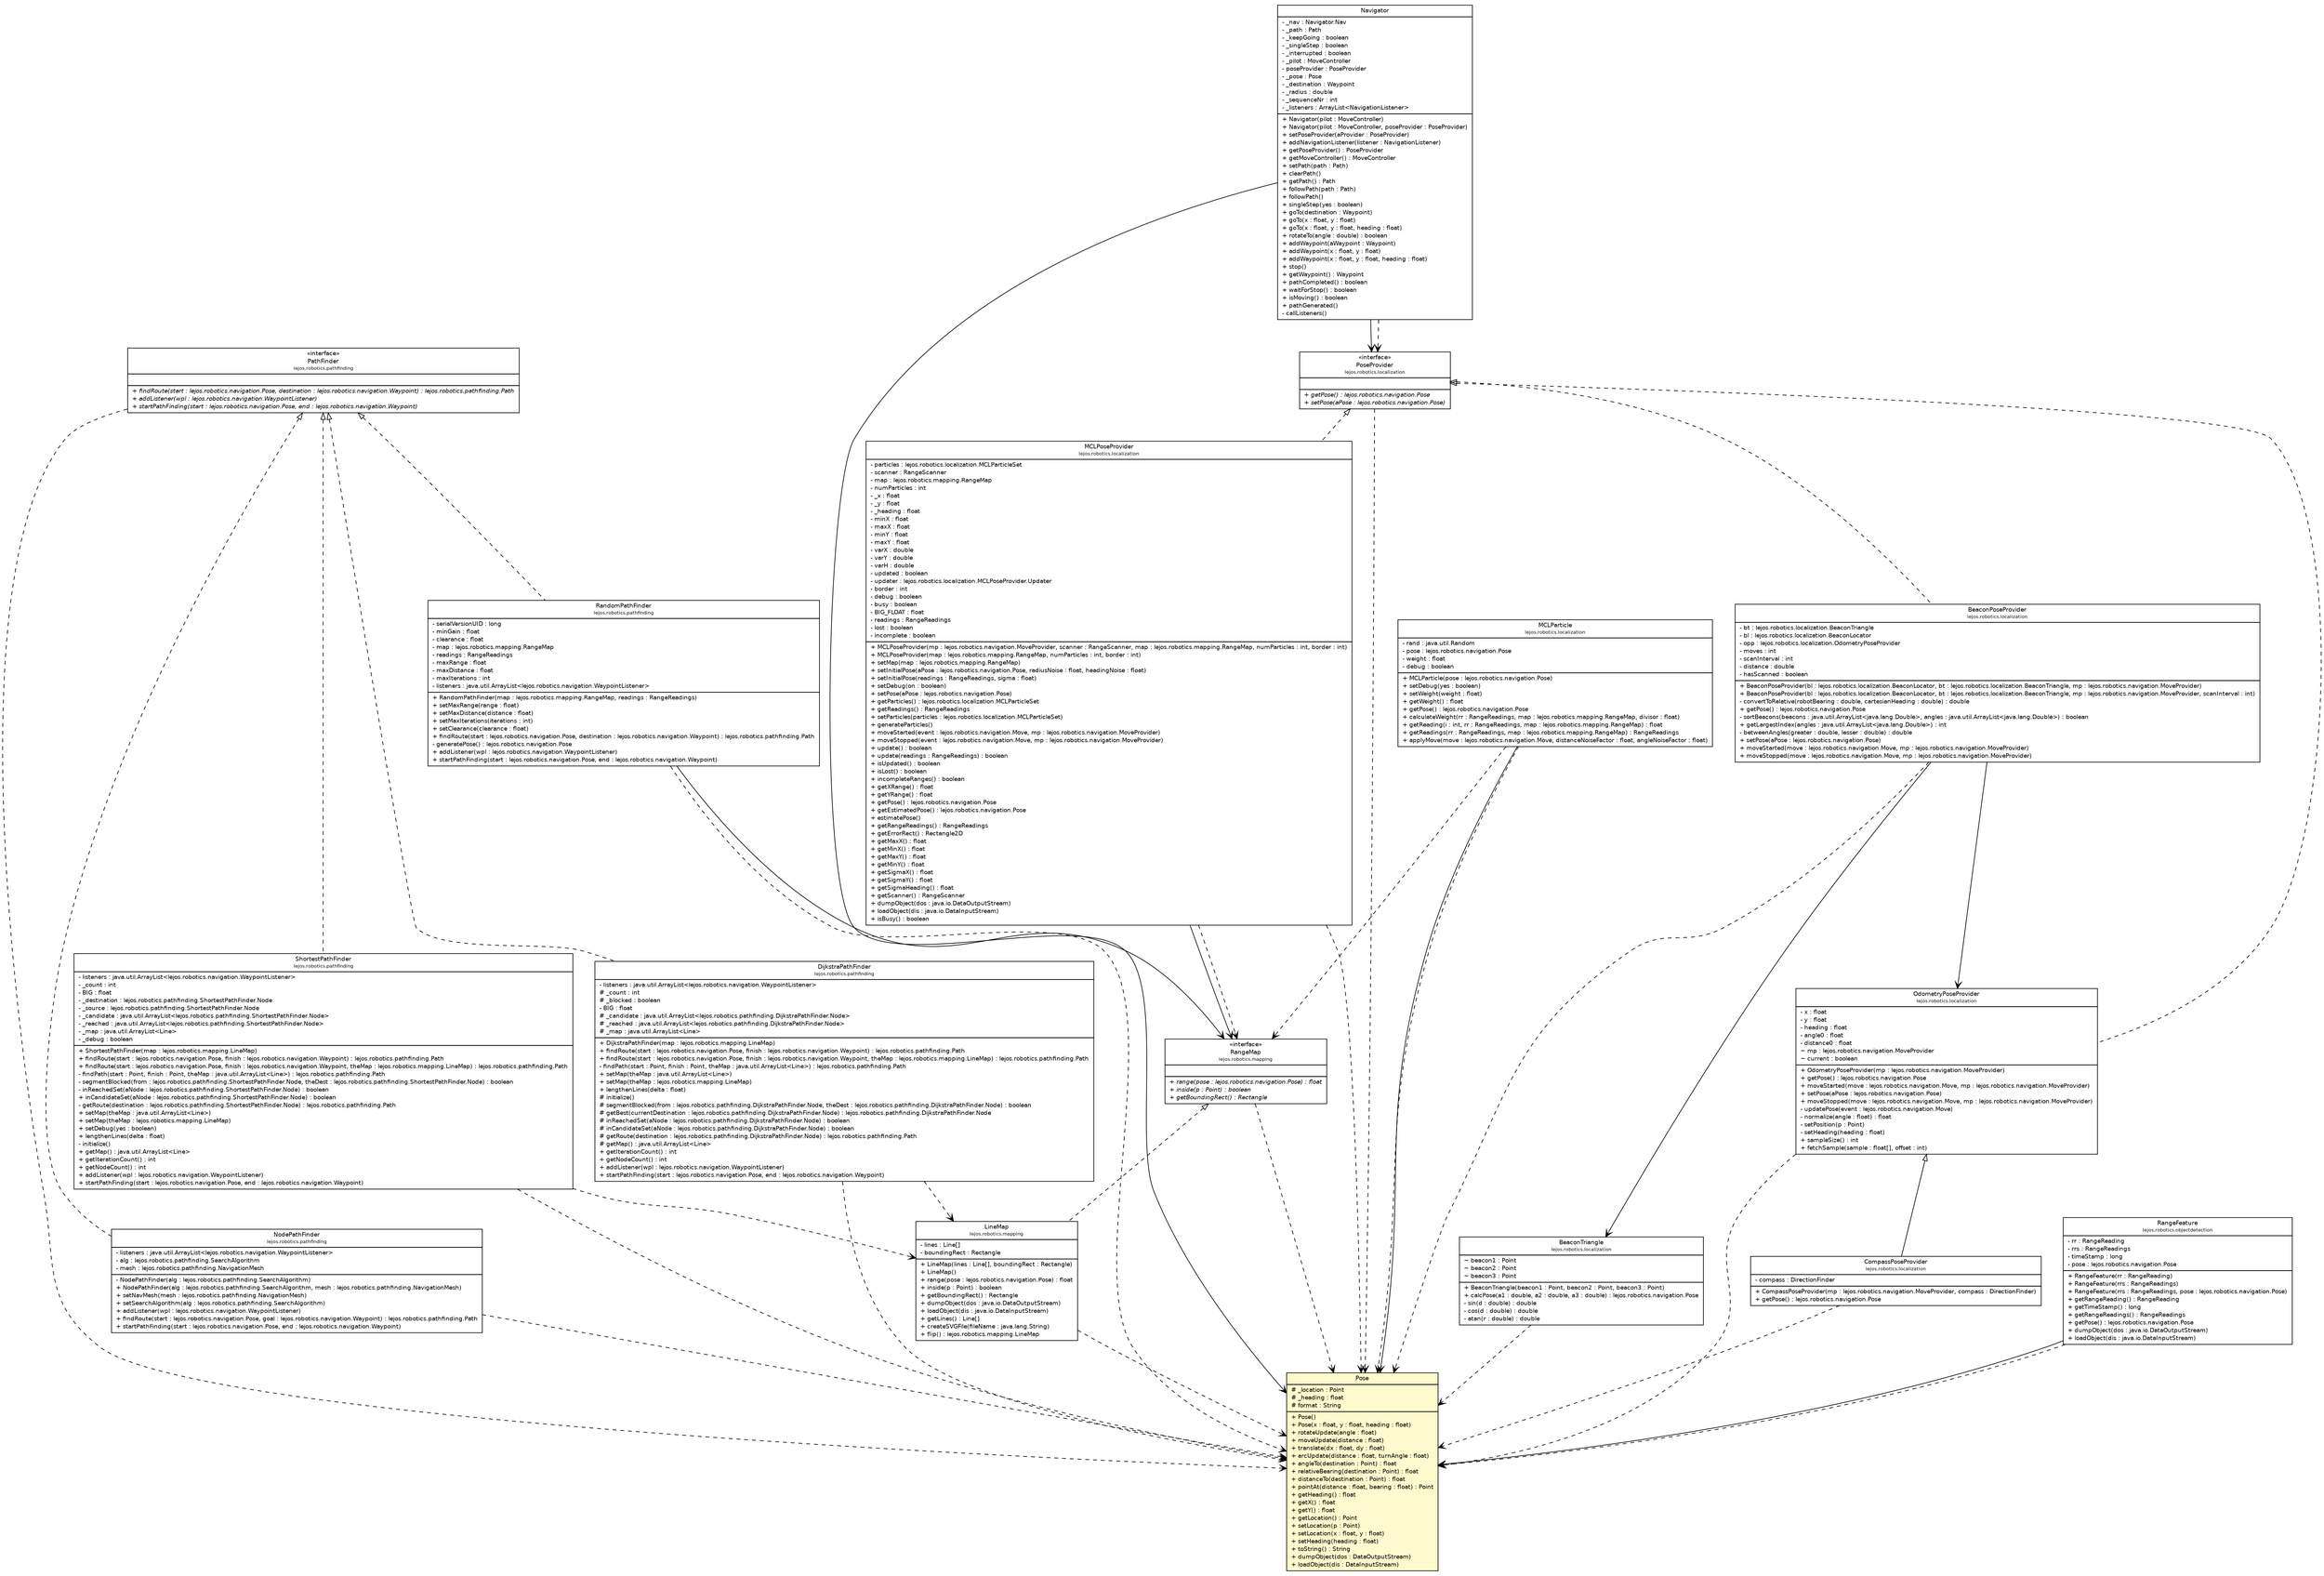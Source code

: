 #!/usr/local/bin/dot
#
# Class diagram 
# Generated by UMLGraph version R5_6-24-gf6e263 (http://www.umlgraph.org/)
#

digraph G {
	edge [fontname="Helvetica",fontsize=10,labelfontname="Helvetica",labelfontsize=10];
	node [fontname="Helvetica",fontsize=10,shape=plaintext];
	nodesep=0.25;
	ranksep=0.5;
	// lejos.robotics.localization.BeaconPoseProvider
	c3127 [label=<<table title="lejos.robotics.localization.BeaconPoseProvider" border="0" cellborder="1" cellspacing="0" cellpadding="2" port="p" href="../localization/BeaconPoseProvider.html">
		<tr><td><table border="0" cellspacing="0" cellpadding="1">
<tr><td align="center" balign="center"> BeaconPoseProvider </td></tr>
<tr><td align="center" balign="center"><font point-size="7.0"> lejos.robotics.localization </font></td></tr>
		</table></td></tr>
		<tr><td><table border="0" cellspacing="0" cellpadding="1">
<tr><td align="left" balign="left"> - bt : lejos.robotics.localization.BeaconTriangle </td></tr>
<tr><td align="left" balign="left"> - bl : lejos.robotics.localization.BeaconLocator </td></tr>
<tr><td align="left" balign="left"> - opp : lejos.robotics.localization.OdometryPoseProvider </td></tr>
<tr><td align="left" balign="left"> - moves : int </td></tr>
<tr><td align="left" balign="left"> - scanInterval : int </td></tr>
<tr><td align="left" balign="left"> - distance : double </td></tr>
<tr><td align="left" balign="left"> - hasScanned : boolean </td></tr>
		</table></td></tr>
		<tr><td><table border="0" cellspacing="0" cellpadding="1">
<tr><td align="left" balign="left"> + BeaconPoseProvider(bl : lejos.robotics.localization.BeaconLocator, bt : lejos.robotics.localization.BeaconTriangle, mp : lejos.robotics.navigation.MoveProvider) </td></tr>
<tr><td align="left" balign="left"> + BeaconPoseProvider(bl : lejos.robotics.localization.BeaconLocator, bt : lejos.robotics.localization.BeaconTriangle, mp : lejos.robotics.navigation.MoveProvider, scanInterval : int) </td></tr>
<tr><td align="left" balign="left"> - convertToRelative(robotBearing : double, cartesianHeading : double) : double </td></tr>
<tr><td align="left" balign="left"> + getPose() : lejos.robotics.navigation.Pose </td></tr>
<tr><td align="left" balign="left"> - sortBeacons(beacons : java.util.ArrayList&lt;java.lang.Double&gt;, angles : java.util.ArrayList&lt;java.lang.Double&gt;) : boolean </td></tr>
<tr><td align="left" balign="left"> + getLargestIndex(angles : java.util.ArrayList&lt;java.lang.Double&gt;) : int </td></tr>
<tr><td align="left" balign="left"> - betweenAngles(greater : double, lesser : double) : double </td></tr>
<tr><td align="left" balign="left"> + setPose(aPose : lejos.robotics.navigation.Pose) </td></tr>
<tr><td align="left" balign="left"> + moveStarted(move : lejos.robotics.navigation.Move, mp : lejos.robotics.navigation.MoveProvider) </td></tr>
<tr><td align="left" balign="left"> + moveStopped(move : lejos.robotics.navigation.Move, mp : lejos.robotics.navigation.MoveProvider) </td></tr>
		</table></td></tr>
		</table>>, URL="../localization/BeaconPoseProvider.html", fontname="Helvetica", fontcolor="black", fontsize=9.0];
	// lejos.robotics.localization.BeaconTriangle
	c3128 [label=<<table title="lejos.robotics.localization.BeaconTriangle" border="0" cellborder="1" cellspacing="0" cellpadding="2" port="p" href="../localization/BeaconTriangle.html">
		<tr><td><table border="0" cellspacing="0" cellpadding="1">
<tr><td align="center" balign="center"> BeaconTriangle </td></tr>
<tr><td align="center" balign="center"><font point-size="7.0"> lejos.robotics.localization </font></td></tr>
		</table></td></tr>
		<tr><td><table border="0" cellspacing="0" cellpadding="1">
<tr><td align="left" balign="left"> ~ beacon1 : Point </td></tr>
<tr><td align="left" balign="left"> ~ beacon2 : Point </td></tr>
<tr><td align="left" balign="left"> ~ beacon3 : Point </td></tr>
		</table></td></tr>
		<tr><td><table border="0" cellspacing="0" cellpadding="1">
<tr><td align="left" balign="left"> + BeaconTriangle(beacon1 : Point, beacon2 : Point, beacon3 : Point) </td></tr>
<tr><td align="left" balign="left"> + calcPose(a1 : double, a2 : double, a3 : double) : lejos.robotics.navigation.Pose </td></tr>
<tr><td align="left" balign="left"> - sin(d : double) : double </td></tr>
<tr><td align="left" balign="left"> - cos(d : double) : double </td></tr>
<tr><td align="left" balign="left"> - atan(r : double) : double </td></tr>
		</table></td></tr>
		</table>>, URL="../localization/BeaconTriangle.html", fontname="Helvetica", fontcolor="black", fontsize=9.0];
	// lejos.robotics.localization.CompassPoseProvider
	c3129 [label=<<table title="lejos.robotics.localization.CompassPoseProvider" border="0" cellborder="1" cellspacing="0" cellpadding="2" port="p" href="../localization/CompassPoseProvider.html">
		<tr><td><table border="0" cellspacing="0" cellpadding="1">
<tr><td align="center" balign="center"> CompassPoseProvider </td></tr>
<tr><td align="center" balign="center"><font point-size="7.0"> lejos.robotics.localization </font></td></tr>
		</table></td></tr>
		<tr><td><table border="0" cellspacing="0" cellpadding="1">
<tr><td align="left" balign="left"> - compass : DirectionFinder </td></tr>
		</table></td></tr>
		<tr><td><table border="0" cellspacing="0" cellpadding="1">
<tr><td align="left" balign="left"> + CompassPoseProvider(mp : lejos.robotics.navigation.MoveProvider, compass : DirectionFinder) </td></tr>
<tr><td align="left" balign="left"> + getPose() : lejos.robotics.navigation.Pose </td></tr>
		</table></td></tr>
		</table>>, URL="../localization/CompassPoseProvider.html", fontname="Helvetica", fontcolor="black", fontsize=9.0];
	// lejos.robotics.localization.MCLParticle
	c3130 [label=<<table title="lejos.robotics.localization.MCLParticle" border="0" cellborder="1" cellspacing="0" cellpadding="2" port="p" href="../localization/MCLParticle.html">
		<tr><td><table border="0" cellspacing="0" cellpadding="1">
<tr><td align="center" balign="center"> MCLParticle </td></tr>
<tr><td align="center" balign="center"><font point-size="7.0"> lejos.robotics.localization </font></td></tr>
		</table></td></tr>
		<tr><td><table border="0" cellspacing="0" cellpadding="1">
<tr><td align="left" balign="left"> - rand : java.util.Random </td></tr>
<tr><td align="left" balign="left"> - pose : lejos.robotics.navigation.Pose </td></tr>
<tr><td align="left" balign="left"> - weight : float </td></tr>
<tr><td align="left" balign="left"> - debug : boolean </td></tr>
		</table></td></tr>
		<tr><td><table border="0" cellspacing="0" cellpadding="1">
<tr><td align="left" balign="left"> + MCLParticle(pose : lejos.robotics.navigation.Pose) </td></tr>
<tr><td align="left" balign="left"> + setDebug(yes : boolean) </td></tr>
<tr><td align="left" balign="left"> + setWeight(weight : float) </td></tr>
<tr><td align="left" balign="left"> + getWeight() : float </td></tr>
<tr><td align="left" balign="left"> + getPose() : lejos.robotics.navigation.Pose </td></tr>
<tr><td align="left" balign="left"> + calculateWeight(rr : RangeReadings, map : lejos.robotics.mapping.RangeMap, divisor : float) </td></tr>
<tr><td align="left" balign="left"> + getReading(i : int, rr : RangeReadings, map : lejos.robotics.mapping.RangeMap) : float </td></tr>
<tr><td align="left" balign="left"> + getReadings(rr : RangeReadings, map : lejos.robotics.mapping.RangeMap) : RangeReadings </td></tr>
<tr><td align="left" balign="left"> + applyMove(move : lejos.robotics.navigation.Move, distanceNoiseFactor : float, angleNoiseFactor : float) </td></tr>
		</table></td></tr>
		</table>>, URL="../localization/MCLParticle.html", fontname="Helvetica", fontcolor="black", fontsize=9.0];
	// lejos.robotics.localization.MCLPoseProvider
	c3132 [label=<<table title="lejos.robotics.localization.MCLPoseProvider" border="0" cellborder="1" cellspacing="0" cellpadding="2" port="p" href="../localization/MCLPoseProvider.html">
		<tr><td><table border="0" cellspacing="0" cellpadding="1">
<tr><td align="center" balign="center"> MCLPoseProvider </td></tr>
<tr><td align="center" balign="center"><font point-size="7.0"> lejos.robotics.localization </font></td></tr>
		</table></td></tr>
		<tr><td><table border="0" cellspacing="0" cellpadding="1">
<tr><td align="left" balign="left"> - particles : lejos.robotics.localization.MCLParticleSet </td></tr>
<tr><td align="left" balign="left"> - scanner : RangeScanner </td></tr>
<tr><td align="left" balign="left"> - map : lejos.robotics.mapping.RangeMap </td></tr>
<tr><td align="left" balign="left"> - numParticles : int </td></tr>
<tr><td align="left" balign="left"> - _x : float </td></tr>
<tr><td align="left" balign="left"> - _y : float </td></tr>
<tr><td align="left" balign="left"> - _heading : float </td></tr>
<tr><td align="left" balign="left"> - minX : float </td></tr>
<tr><td align="left" balign="left"> - maxX : float </td></tr>
<tr><td align="left" balign="left"> - minY : float </td></tr>
<tr><td align="left" balign="left"> - maxY : float </td></tr>
<tr><td align="left" balign="left"> - varX : double </td></tr>
<tr><td align="left" balign="left"> - varY : double </td></tr>
<tr><td align="left" balign="left"> - varH : double </td></tr>
<tr><td align="left" balign="left"> - updated : boolean </td></tr>
<tr><td align="left" balign="left"> - updater : lejos.robotics.localization.MCLPoseProvider.Updater </td></tr>
<tr><td align="left" balign="left"> - border : int </td></tr>
<tr><td align="left" balign="left"> - debug : boolean </td></tr>
<tr><td align="left" balign="left"> - busy : boolean </td></tr>
<tr><td align="left" balign="left"> - BIG_FLOAT : float </td></tr>
<tr><td align="left" balign="left"> - readings : RangeReadings </td></tr>
<tr><td align="left" balign="left"> - lost : boolean </td></tr>
<tr><td align="left" balign="left"> - incomplete : boolean </td></tr>
		</table></td></tr>
		<tr><td><table border="0" cellspacing="0" cellpadding="1">
<tr><td align="left" balign="left"> + MCLPoseProvider(mp : lejos.robotics.navigation.MoveProvider, scanner : RangeScanner, map : lejos.robotics.mapping.RangeMap, numParticles : int, border : int) </td></tr>
<tr><td align="left" balign="left"> + MCLPoseProvider(map : lejos.robotics.mapping.RangeMap, numParticles : int, border : int) </td></tr>
<tr><td align="left" balign="left"> + setMap(map : lejos.robotics.mapping.RangeMap) </td></tr>
<tr><td align="left" balign="left"> + setInitialPose(aPose : lejos.robotics.navigation.Pose, radiusNoise : float, headingNoise : float) </td></tr>
<tr><td align="left" balign="left"> + setInitialPose(readings : RangeReadings, sigma : float) </td></tr>
<tr><td align="left" balign="left"> + setDebug(on : boolean) </td></tr>
<tr><td align="left" balign="left"> + setPose(aPose : lejos.robotics.navigation.Pose) </td></tr>
<tr><td align="left" balign="left"> + getParticles() : lejos.robotics.localization.MCLParticleSet </td></tr>
<tr><td align="left" balign="left"> + getReadings() : RangeReadings </td></tr>
<tr><td align="left" balign="left"> + setParticles(particles : lejos.robotics.localization.MCLParticleSet) </td></tr>
<tr><td align="left" balign="left"> + generateParticles() </td></tr>
<tr><td align="left" balign="left"> + moveStarted(event : lejos.robotics.navigation.Move, mp : lejos.robotics.navigation.MoveProvider) </td></tr>
<tr><td align="left" balign="left"> + moveStopped(event : lejos.robotics.navigation.Move, mp : lejos.robotics.navigation.MoveProvider) </td></tr>
<tr><td align="left" balign="left"> + update() : boolean </td></tr>
<tr><td align="left" balign="left"> + update(readings : RangeReadings) : boolean </td></tr>
<tr><td align="left" balign="left"> + isUpdated() : boolean </td></tr>
<tr><td align="left" balign="left"> + isLost() : boolean </td></tr>
<tr><td align="left" balign="left"> + incompleteRanges() : boolean </td></tr>
<tr><td align="left" balign="left"> + getXRange() : float </td></tr>
<tr><td align="left" balign="left"> + getYRange() : float </td></tr>
<tr><td align="left" balign="left"> + getPose() : lejos.robotics.navigation.Pose </td></tr>
<tr><td align="left" balign="left"> + getEstimatedPose() : lejos.robotics.navigation.Pose </td></tr>
<tr><td align="left" balign="left"> + estimatePose() </td></tr>
<tr><td align="left" balign="left"> + getRangeReadings() : RangeReadings </td></tr>
<tr><td align="left" balign="left"> + getErrorRect() : Rectangle2D </td></tr>
<tr><td align="left" balign="left"> + getMaxX() : float </td></tr>
<tr><td align="left" balign="left"> + getMinX() : float </td></tr>
<tr><td align="left" balign="left"> + getMaxY() : float </td></tr>
<tr><td align="left" balign="left"> + getMinY() : float </td></tr>
<tr><td align="left" balign="left"> + getSigmaX() : float </td></tr>
<tr><td align="left" balign="left"> + getSigmaY() : float </td></tr>
<tr><td align="left" balign="left"> + getSigmaHeading() : float </td></tr>
<tr><td align="left" balign="left"> + getScanner() : RangeScanner </td></tr>
<tr><td align="left" balign="left"> + dumpObject(dos : java.io.DataOutputStream) </td></tr>
<tr><td align="left" balign="left"> + loadObject(dis : java.io.DataInputStream) </td></tr>
<tr><td align="left" balign="left"> + isBusy() : boolean </td></tr>
		</table></td></tr>
		</table>>, URL="../localization/MCLPoseProvider.html", fontname="Helvetica", fontcolor="black", fontsize=9.0];
	// lejos.robotics.localization.OdometryPoseProvider
	c3134 [label=<<table title="lejos.robotics.localization.OdometryPoseProvider" border="0" cellborder="1" cellspacing="0" cellpadding="2" port="p" href="../localization/OdometryPoseProvider.html">
		<tr><td><table border="0" cellspacing="0" cellpadding="1">
<tr><td align="center" balign="center"> OdometryPoseProvider </td></tr>
<tr><td align="center" balign="center"><font point-size="7.0"> lejos.robotics.localization </font></td></tr>
		</table></td></tr>
		<tr><td><table border="0" cellspacing="0" cellpadding="1">
<tr><td align="left" balign="left"> - x : float </td></tr>
<tr><td align="left" balign="left"> - y : float </td></tr>
<tr><td align="left" balign="left"> - heading : float </td></tr>
<tr><td align="left" balign="left"> - angle0 : float </td></tr>
<tr><td align="left" balign="left"> - distance0 : float </td></tr>
<tr><td align="left" balign="left"> ~ mp : lejos.robotics.navigation.MoveProvider </td></tr>
<tr><td align="left" balign="left"> ~ current : boolean </td></tr>
		</table></td></tr>
		<tr><td><table border="0" cellspacing="0" cellpadding="1">
<tr><td align="left" balign="left"> + OdometryPoseProvider(mp : lejos.robotics.navigation.MoveProvider) </td></tr>
<tr><td align="left" balign="left"> + getPose() : lejos.robotics.navigation.Pose </td></tr>
<tr><td align="left" balign="left"> + moveStarted(move : lejos.robotics.navigation.Move, mp : lejos.robotics.navigation.MoveProvider) </td></tr>
<tr><td align="left" balign="left"> + setPose(aPose : lejos.robotics.navigation.Pose) </td></tr>
<tr><td align="left" balign="left"> + moveStopped(move : lejos.robotics.navigation.Move, mp : lejos.robotics.navigation.MoveProvider) </td></tr>
<tr><td align="left" balign="left"> - updatePose(event : lejos.robotics.navigation.Move) </td></tr>
<tr><td align="left" balign="left"> - normalize(angle : float) : float </td></tr>
<tr><td align="left" balign="left"> - setPosition(p : Point) </td></tr>
<tr><td align="left" balign="left"> - setHeading(heading : float) </td></tr>
<tr><td align="left" balign="left"> + sampleSize() : int </td></tr>
<tr><td align="left" balign="left"> + fetchSample(sample : float[], offset : int) </td></tr>
		</table></td></tr>
		</table>>, URL="../localization/OdometryPoseProvider.html", fontname="Helvetica", fontcolor="black", fontsize=9.0];
	// lejos.robotics.localization.PoseProvider
	c3135 [label=<<table title="lejos.robotics.localization.PoseProvider" border="0" cellborder="1" cellspacing="0" cellpadding="2" port="p" href="../localization/PoseProvider.html">
		<tr><td><table border="0" cellspacing="0" cellpadding="1">
<tr><td align="center" balign="center"> &#171;interface&#187; </td></tr>
<tr><td align="center" balign="center"> PoseProvider </td></tr>
<tr><td align="center" balign="center"><font point-size="7.0"> lejos.robotics.localization </font></td></tr>
		</table></td></tr>
		<tr><td><table border="0" cellspacing="0" cellpadding="1">
<tr><td align="left" balign="left">  </td></tr>
		</table></td></tr>
		<tr><td><table border="0" cellspacing="0" cellpadding="1">
<tr><td align="left" balign="left"><font face="Helvetica-Oblique" point-size="9.0"> + getPose() : lejos.robotics.navigation.Pose </font></td></tr>
<tr><td align="left" balign="left"><font face="Helvetica-Oblique" point-size="9.0"> + setPose(aPose : lejos.robotics.navigation.Pose) </font></td></tr>
		</table></td></tr>
		</table>>, URL="../localization/PoseProvider.html", fontname="Helvetica", fontcolor="black", fontsize=9.0];
	// lejos.robotics.mapping.LineMap
	c3136 [label=<<table title="lejos.robotics.mapping.LineMap" border="0" cellborder="1" cellspacing="0" cellpadding="2" port="p" href="../mapping/LineMap.html">
		<tr><td><table border="0" cellspacing="0" cellpadding="1">
<tr><td align="center" balign="center"> LineMap </td></tr>
<tr><td align="center" balign="center"><font point-size="7.0"> lejos.robotics.mapping </font></td></tr>
		</table></td></tr>
		<tr><td><table border="0" cellspacing="0" cellpadding="1">
<tr><td align="left" balign="left"> - lines : Line[] </td></tr>
<tr><td align="left" balign="left"> - boundingRect : Rectangle </td></tr>
		</table></td></tr>
		<tr><td><table border="0" cellspacing="0" cellpadding="1">
<tr><td align="left" balign="left"> + LineMap(lines : Line[], boundingRect : Rectangle) </td></tr>
<tr><td align="left" balign="left"> + LineMap() </td></tr>
<tr><td align="left" balign="left"> + range(pose : lejos.robotics.navigation.Pose) : float </td></tr>
<tr><td align="left" balign="left"> + inside(p : Point) : boolean </td></tr>
<tr><td align="left" balign="left"> + getBoundingRect() : Rectangle </td></tr>
<tr><td align="left" balign="left"> + dumpObject(dos : java.io.DataOutputStream) </td></tr>
<tr><td align="left" balign="left"> + loadObject(dis : java.io.DataInputStream) </td></tr>
<tr><td align="left" balign="left"> + getLines() : Line[] </td></tr>
<tr><td align="left" balign="left"> + createSVGFile(fileName : java.lang.String) </td></tr>
<tr><td align="left" balign="left"> + flip() : lejos.robotics.mapping.LineMap </td></tr>
		</table></td></tr>
		</table>>, URL="../mapping/LineMap.html", fontname="Helvetica", fontcolor="black", fontsize=9.0];
	// lejos.robotics.mapping.RangeMap
	c3138 [label=<<table title="lejos.robotics.mapping.RangeMap" border="0" cellborder="1" cellspacing="0" cellpadding="2" port="p" href="../mapping/RangeMap.html">
		<tr><td><table border="0" cellspacing="0" cellpadding="1">
<tr><td align="center" balign="center"> &#171;interface&#187; </td></tr>
<tr><td align="center" balign="center"> RangeMap </td></tr>
<tr><td align="center" balign="center"><font point-size="7.0"> lejos.robotics.mapping </font></td></tr>
		</table></td></tr>
		<tr><td><table border="0" cellspacing="0" cellpadding="1">
<tr><td align="left" balign="left">  </td></tr>
		</table></td></tr>
		<tr><td><table border="0" cellspacing="0" cellpadding="1">
<tr><td align="left" balign="left"><font face="Helvetica-Oblique" point-size="9.0"> + range(pose : lejos.robotics.navigation.Pose) : float </font></td></tr>
<tr><td align="left" balign="left"><font face="Helvetica-Oblique" point-size="9.0"> + inside(p : Point) : boolean </font></td></tr>
<tr><td align="left" balign="left"><font face="Helvetica-Oblique" point-size="9.0"> + getBoundingRect() : Rectangle </font></td></tr>
		</table></td></tr>
		</table>>, URL="../mapping/RangeMap.html", fontname="Helvetica", fontcolor="black", fontsize=9.0];
	// lejos.robotics.navigation.Navigator
	c3156 [label=<<table title="lejos.robotics.navigation.Navigator" border="0" cellborder="1" cellspacing="0" cellpadding="2" port="p" href="./Navigator.html">
		<tr><td><table border="0" cellspacing="0" cellpadding="1">
<tr><td align="center" balign="center"> Navigator </td></tr>
		</table></td></tr>
		<tr><td><table border="0" cellspacing="0" cellpadding="1">
<tr><td align="left" balign="left"> - _nav : Navigator.Nav </td></tr>
<tr><td align="left" balign="left"> - _path : Path </td></tr>
<tr><td align="left" balign="left"> - _keepGoing : boolean </td></tr>
<tr><td align="left" balign="left"> - _singleStep : boolean </td></tr>
<tr><td align="left" balign="left"> - _interrupted : boolean </td></tr>
<tr><td align="left" balign="left"> - _pilot : MoveController </td></tr>
<tr><td align="left" balign="left"> - poseProvider : PoseProvider </td></tr>
<tr><td align="left" balign="left"> - _pose : Pose </td></tr>
<tr><td align="left" balign="left"> - _destination : Waypoint </td></tr>
<tr><td align="left" balign="left"> - _radius : double </td></tr>
<tr><td align="left" balign="left"> - _sequenceNr : int </td></tr>
<tr><td align="left" balign="left"> - _listeners : ArrayList&lt;NavigationListener&gt; </td></tr>
		</table></td></tr>
		<tr><td><table border="0" cellspacing="0" cellpadding="1">
<tr><td align="left" balign="left"> + Navigator(pilot : MoveController) </td></tr>
<tr><td align="left" balign="left"> + Navigator(pilot : MoveController, poseProvider : PoseProvider) </td></tr>
<tr><td align="left" balign="left"> + setPoseProvider(aProvider : PoseProvider) </td></tr>
<tr><td align="left" balign="left"> + addNavigationListener(listener : NavigationListener) </td></tr>
<tr><td align="left" balign="left"> + getPoseProvider() : PoseProvider </td></tr>
<tr><td align="left" balign="left"> + getMoveController() : MoveController </td></tr>
<tr><td align="left" balign="left"> + setPath(path : Path) </td></tr>
<tr><td align="left" balign="left"> + clearPath() </td></tr>
<tr><td align="left" balign="left"> + getPath() : Path </td></tr>
<tr><td align="left" balign="left"> + followPath(path : Path) </td></tr>
<tr><td align="left" balign="left"> + followPath() </td></tr>
<tr><td align="left" balign="left"> + singleStep(yes : boolean) </td></tr>
<tr><td align="left" balign="left"> + goTo(destination : Waypoint) </td></tr>
<tr><td align="left" balign="left"> + goTo(x : float, y : float) </td></tr>
<tr><td align="left" balign="left"> + goTo(x : float, y : float, heading : float) </td></tr>
<tr><td align="left" balign="left"> + rotateTo(angle : double) : boolean </td></tr>
<tr><td align="left" balign="left"> + addWaypoint(aWaypoint : Waypoint) </td></tr>
<tr><td align="left" balign="left"> + addWaypoint(x : float, y : float) </td></tr>
<tr><td align="left" balign="left"> + addWaypoint(x : float, y : float, heading : float) </td></tr>
<tr><td align="left" balign="left"> + stop() </td></tr>
<tr><td align="left" balign="left"> + getWaypoint() : Waypoint </td></tr>
<tr><td align="left" balign="left"> + pathCompleted() : boolean </td></tr>
<tr><td align="left" balign="left"> + waitForStop() : boolean </td></tr>
<tr><td align="left" balign="left"> + isMoving() : boolean </td></tr>
<tr><td align="left" balign="left"> + pathGenerated() </td></tr>
<tr><td align="left" balign="left"> - callListeners() </td></tr>
		</table></td></tr>
		</table>>, URL="./Navigator.html", fontname="Helvetica", fontcolor="black", fontsize=9.0];
	// lejos.robotics.navigation.Pose
	c3158 [label=<<table title="lejos.robotics.navigation.Pose" border="0" cellborder="1" cellspacing="0" cellpadding="2" port="p" bgcolor="lemonChiffon" href="./Pose.html">
		<tr><td><table border="0" cellspacing="0" cellpadding="1">
<tr><td align="center" balign="center"> Pose </td></tr>
		</table></td></tr>
		<tr><td><table border="0" cellspacing="0" cellpadding="1">
<tr><td align="left" balign="left"> # _location : Point </td></tr>
<tr><td align="left" balign="left"> # _heading : float </td></tr>
<tr><td align="left" balign="left"> # format : String </td></tr>
		</table></td></tr>
		<tr><td><table border="0" cellspacing="0" cellpadding="1">
<tr><td align="left" balign="left"> + Pose() </td></tr>
<tr><td align="left" balign="left"> + Pose(x : float, y : float, heading : float) </td></tr>
<tr><td align="left" balign="left"> + rotateUpdate(angle : float) </td></tr>
<tr><td align="left" balign="left"> + moveUpdate(distance : float) </td></tr>
<tr><td align="left" balign="left"> + translate(dx : float, dy : float) </td></tr>
<tr><td align="left" balign="left"> + arcUpdate(distance : float, turnAngle : float) </td></tr>
<tr><td align="left" balign="left"> + angleTo(destination : Point) : float </td></tr>
<tr><td align="left" balign="left"> + relativeBearing(destination : Point) : float </td></tr>
<tr><td align="left" balign="left"> + distanceTo(destination : Point) : float </td></tr>
<tr><td align="left" balign="left"> + pointAt(distance : float, bearing : float) : Point </td></tr>
<tr><td align="left" balign="left"> + getHeading() : float </td></tr>
<tr><td align="left" balign="left"> + getX() : float </td></tr>
<tr><td align="left" balign="left"> + getY() : float </td></tr>
<tr><td align="left" balign="left"> + getLocation() : Point </td></tr>
<tr><td align="left" balign="left"> + setLocation(p : Point) </td></tr>
<tr><td align="left" balign="left"> + setLocation(x : float, y : float) </td></tr>
<tr><td align="left" balign="left"> + setHeading(heading : float) </td></tr>
<tr><td align="left" balign="left"> + toString() : String </td></tr>
<tr><td align="left" balign="left"> + dumpObject(dos : DataOutputStream) </td></tr>
<tr><td align="left" balign="left"> + loadObject(dis : DataInputStream) </td></tr>
		</table></td></tr>
		</table>>, URL="./Pose.html", fontname="Helvetica", fontcolor="black", fontsize=9.0];
	// lejos.robotics.objectdetection.RangeFeature
	c3169 [label=<<table title="lejos.robotics.objectdetection.RangeFeature" border="0" cellborder="1" cellspacing="0" cellpadding="2" port="p" href="../objectdetection/RangeFeature.html">
		<tr><td><table border="0" cellspacing="0" cellpadding="1">
<tr><td align="center" balign="center"> RangeFeature </td></tr>
<tr><td align="center" balign="center"><font point-size="7.0"> lejos.robotics.objectdetection </font></td></tr>
		</table></td></tr>
		<tr><td><table border="0" cellspacing="0" cellpadding="1">
<tr><td align="left" balign="left"> - rr : RangeReading </td></tr>
<tr><td align="left" balign="left"> - rrs : RangeReadings </td></tr>
<tr><td align="left" balign="left"> - timeStamp : long </td></tr>
<tr><td align="left" balign="left"> - pose : lejos.robotics.navigation.Pose </td></tr>
		</table></td></tr>
		<tr><td><table border="0" cellspacing="0" cellpadding="1">
<tr><td align="left" balign="left"> + RangeFeature(rr : RangeReading) </td></tr>
<tr><td align="left" balign="left"> + RangeFeature(rrs : RangeReadings) </td></tr>
<tr><td align="left" balign="left"> + RangeFeature(rrs : RangeReadings, pose : lejos.robotics.navigation.Pose) </td></tr>
<tr><td align="left" balign="left"> + getRangeReading() : RangeReading </td></tr>
<tr><td align="left" balign="left"> + getTimeStamp() : long </td></tr>
<tr><td align="left" balign="left"> + getRangeReadings() : RangeReadings </td></tr>
<tr><td align="left" balign="left"> + getPose() : lejos.robotics.navigation.Pose </td></tr>
<tr><td align="left" balign="left"> + dumpObject(dos : java.io.DataOutputStream) </td></tr>
<tr><td align="left" balign="left"> + loadObject(dis : java.io.DataInputStream) </td></tr>
		</table></td></tr>
		</table>>, URL="../objectdetection/RangeFeature.html", fontname="Helvetica", fontcolor="black", fontsize=9.0];
	// lejos.robotics.pathfinding.DijkstraPathFinder
	c3173 [label=<<table title="lejos.robotics.pathfinding.DijkstraPathFinder" border="0" cellborder="1" cellspacing="0" cellpadding="2" port="p" href="../pathfinding/DijkstraPathFinder.html">
		<tr><td><table border="0" cellspacing="0" cellpadding="1">
<tr><td align="center" balign="center"> DijkstraPathFinder </td></tr>
<tr><td align="center" balign="center"><font point-size="7.0"> lejos.robotics.pathfinding </font></td></tr>
		</table></td></tr>
		<tr><td><table border="0" cellspacing="0" cellpadding="1">
<tr><td align="left" balign="left"> - listeners : java.util.ArrayList&lt;lejos.robotics.navigation.WaypointListener&gt; </td></tr>
<tr><td align="left" balign="left"> # _count : int </td></tr>
<tr><td align="left" balign="left"> # _blocked : boolean </td></tr>
<tr><td align="left" balign="left"> - BIG : float </td></tr>
<tr><td align="left" balign="left"> # _candidate : java.util.ArrayList&lt;lejos.robotics.pathfinding.DijkstraPathFinder.Node&gt; </td></tr>
<tr><td align="left" balign="left"> # _reached : java.util.ArrayList&lt;lejos.robotics.pathfinding.DijkstraPathFinder.Node&gt; </td></tr>
<tr><td align="left" balign="left"> # _map : java.util.ArrayList&lt;Line&gt; </td></tr>
		</table></td></tr>
		<tr><td><table border="0" cellspacing="0" cellpadding="1">
<tr><td align="left" balign="left"> + DijkstraPathFinder(map : lejos.robotics.mapping.LineMap) </td></tr>
<tr><td align="left" balign="left"> + findRoute(start : lejos.robotics.navigation.Pose, finish : lejos.robotics.navigation.Waypoint) : lejos.robotics.pathfinding.Path </td></tr>
<tr><td align="left" balign="left"> + findRoute(start : lejos.robotics.navigation.Pose, finish : lejos.robotics.navigation.Waypoint, theMap : lejos.robotics.mapping.LineMap) : lejos.robotics.pathfinding.Path </td></tr>
<tr><td align="left" balign="left"> - findPath(start : Point, finish : Point, theMap : java.util.ArrayList&lt;Line&gt;) : lejos.robotics.pathfinding.Path </td></tr>
<tr><td align="left" balign="left"> + setMap(theMap : java.util.ArrayList&lt;Line&gt;) </td></tr>
<tr><td align="left" balign="left"> + setMap(theMap : lejos.robotics.mapping.LineMap) </td></tr>
<tr><td align="left" balign="left"> + lengthenLines(delta : float) </td></tr>
<tr><td align="left" balign="left"> # initialize() </td></tr>
<tr><td align="left" balign="left"> # segmentBlocked(from : lejos.robotics.pathfinding.DijkstraPathFinder.Node, theDest : lejos.robotics.pathfinding.DijkstraPathFinder.Node) : boolean </td></tr>
<tr><td align="left" balign="left"> # getBest(currentDestination : lejos.robotics.pathfinding.DijkstraPathFinder.Node) : lejos.robotics.pathfinding.DijkstraPathFinder.Node </td></tr>
<tr><td align="left" balign="left"> # inReachedSet(aNode : lejos.robotics.pathfinding.DijkstraPathFinder.Node) : boolean </td></tr>
<tr><td align="left" balign="left"> # inCandidateSet(aNode : lejos.robotics.pathfinding.DijkstraPathFinder.Node) : boolean </td></tr>
<tr><td align="left" balign="left"> # getRoute(destination : lejos.robotics.pathfinding.DijkstraPathFinder.Node) : lejos.robotics.pathfinding.Path </td></tr>
<tr><td align="left" balign="left"> # getMap() : java.util.ArrayList&lt;Line&gt; </td></tr>
<tr><td align="left" balign="left"> + getIterationCount() : int </td></tr>
<tr><td align="left" balign="left"> + getNodeCount() : int </td></tr>
<tr><td align="left" balign="left"> + addListener(wpl : lejos.robotics.navigation.WaypointListener) </td></tr>
<tr><td align="left" balign="left"> + startPathFinding(start : lejos.robotics.navigation.Pose, end : lejos.robotics.navigation.Waypoint) </td></tr>
		</table></td></tr>
		</table>>, URL="../pathfinding/DijkstraPathFinder.html", fontname="Helvetica", fontcolor="black", fontsize=9.0];
	// lejos.robotics.pathfinding.NodePathFinder
	c3179 [label=<<table title="lejos.robotics.pathfinding.NodePathFinder" border="0" cellborder="1" cellspacing="0" cellpadding="2" port="p" href="../pathfinding/NodePathFinder.html">
		<tr><td><table border="0" cellspacing="0" cellpadding="1">
<tr><td align="center" balign="center"> NodePathFinder </td></tr>
<tr><td align="center" balign="center"><font point-size="7.0"> lejos.robotics.pathfinding </font></td></tr>
		</table></td></tr>
		<tr><td><table border="0" cellspacing="0" cellpadding="1">
<tr><td align="left" balign="left"> - listeners : java.util.ArrayList&lt;lejos.robotics.navigation.WaypointListener&gt; </td></tr>
<tr><td align="left" balign="left"> - alg : lejos.robotics.pathfinding.SearchAlgorithm </td></tr>
<tr><td align="left" balign="left"> - mesh : lejos.robotics.pathfinding.NavigationMesh </td></tr>
		</table></td></tr>
		<tr><td><table border="0" cellspacing="0" cellpadding="1">
<tr><td align="left" balign="left"> - NodePathFinder(alg : lejos.robotics.pathfinding.SearchAlgorithm) </td></tr>
<tr><td align="left" balign="left"> + NodePathFinder(alg : lejos.robotics.pathfinding.SearchAlgorithm, mesh : lejos.robotics.pathfinding.NavigationMesh) </td></tr>
<tr><td align="left" balign="left"> + setNavMesh(mesh : lejos.robotics.pathfinding.NavigationMesh) </td></tr>
<tr><td align="left" balign="left"> + setSearchAlgorithm(alg : lejos.robotics.pathfinding.SearchAlgorithm) </td></tr>
<tr><td align="left" balign="left"> + addListener(wpl : lejos.robotics.navigation.WaypointListener) </td></tr>
<tr><td align="left" balign="left"> + findRoute(start : lejos.robotics.navigation.Pose, goal : lejos.robotics.navigation.Waypoint) : lejos.robotics.pathfinding.Path </td></tr>
<tr><td align="left" balign="left"> + startPathFinding(start : lejos.robotics.navigation.Pose, end : lejos.robotics.navigation.Waypoint) </td></tr>
		</table></td></tr>
		</table>>, URL="../pathfinding/NodePathFinder.html", fontname="Helvetica", fontcolor="black", fontsize=9.0];
	// lejos.robotics.pathfinding.PathFinder
	c3181 [label=<<table title="lejos.robotics.pathfinding.PathFinder" border="0" cellborder="1" cellspacing="0" cellpadding="2" port="p" href="../pathfinding/PathFinder.html">
		<tr><td><table border="0" cellspacing="0" cellpadding="1">
<tr><td align="center" balign="center"> &#171;interface&#187; </td></tr>
<tr><td align="center" balign="center"> PathFinder </td></tr>
<tr><td align="center" balign="center"><font point-size="7.0"> lejos.robotics.pathfinding </font></td></tr>
		</table></td></tr>
		<tr><td><table border="0" cellspacing="0" cellpadding="1">
<tr><td align="left" balign="left">  </td></tr>
		</table></td></tr>
		<tr><td><table border="0" cellspacing="0" cellpadding="1">
<tr><td align="left" balign="left"><font face="Helvetica-Oblique" point-size="9.0"> + findRoute(start : lejos.robotics.navigation.Pose, destination : lejos.robotics.navigation.Waypoint) : lejos.robotics.pathfinding.Path </font></td></tr>
<tr><td align="left" balign="left"><font face="Helvetica-Oblique" point-size="9.0"> + addListener(wpl : lejos.robotics.navigation.WaypointListener) </font></td></tr>
<tr><td align="left" balign="left"><font face="Helvetica-Oblique" point-size="9.0"> + startPathFinding(start : lejos.robotics.navigation.Pose, end : lejos.robotics.navigation.Waypoint) </font></td></tr>
		</table></td></tr>
		</table>>, URL="../pathfinding/PathFinder.html", fontname="Helvetica", fontcolor="black", fontsize=9.0];
	// lejos.robotics.pathfinding.RandomPathFinder
	c3182 [label=<<table title="lejos.robotics.pathfinding.RandomPathFinder" border="0" cellborder="1" cellspacing="0" cellpadding="2" port="p" href="../pathfinding/RandomPathFinder.html">
		<tr><td><table border="0" cellspacing="0" cellpadding="1">
<tr><td align="center" balign="center"> RandomPathFinder </td></tr>
<tr><td align="center" balign="center"><font point-size="7.0"> lejos.robotics.pathfinding </font></td></tr>
		</table></td></tr>
		<tr><td><table border="0" cellspacing="0" cellpadding="1">
<tr><td align="left" balign="left"> - serialVersionUID : long </td></tr>
<tr><td align="left" balign="left"> - minGain : float </td></tr>
<tr><td align="left" balign="left"> - clearance : float </td></tr>
<tr><td align="left" balign="left"> - map : lejos.robotics.mapping.RangeMap </td></tr>
<tr><td align="left" balign="left"> - readings : RangeReadings </td></tr>
<tr><td align="left" balign="left"> - maxRange : float </td></tr>
<tr><td align="left" balign="left"> - maxDistance : float </td></tr>
<tr><td align="left" balign="left"> - maxIterations : int </td></tr>
<tr><td align="left" balign="left"> - listeners : java.util.ArrayList&lt;lejos.robotics.navigation.WaypointListener&gt; </td></tr>
		</table></td></tr>
		<tr><td><table border="0" cellspacing="0" cellpadding="1">
<tr><td align="left" balign="left"> + RandomPathFinder(map : lejos.robotics.mapping.RangeMap, readings : RangeReadings) </td></tr>
<tr><td align="left" balign="left"> + setMaxRange(range : float) </td></tr>
<tr><td align="left" balign="left"> + setMaxDistance(distance : float) </td></tr>
<tr><td align="left" balign="left"> + setMaxIterations(iterations : int) </td></tr>
<tr><td align="left" balign="left"> + setClearance(clearance : float) </td></tr>
<tr><td align="left" balign="left"> + findRoute(start : lejos.robotics.navigation.Pose, destination : lejos.robotics.navigation.Waypoint) : lejos.robotics.pathfinding.Path </td></tr>
<tr><td align="left" balign="left"> - generatePose() : lejos.robotics.navigation.Pose </td></tr>
<tr><td align="left" balign="left"> + addListener(wpl : lejos.robotics.navigation.WaypointListener) </td></tr>
<tr><td align="left" balign="left"> + startPathFinding(start : lejos.robotics.navigation.Pose, end : lejos.robotics.navigation.Waypoint) </td></tr>
		</table></td></tr>
		</table>>, URL="../pathfinding/RandomPathFinder.html", fontname="Helvetica", fontcolor="black", fontsize=9.0];
	// lejos.robotics.pathfinding.ShortestPathFinder
	c3185 [label=<<table title="lejos.robotics.pathfinding.ShortestPathFinder" border="0" cellborder="1" cellspacing="0" cellpadding="2" port="p" href="../pathfinding/ShortestPathFinder.html">
		<tr><td><table border="0" cellspacing="0" cellpadding="1">
<tr><td align="center" balign="center"> ShortestPathFinder </td></tr>
<tr><td align="center" balign="center"><font point-size="7.0"> lejos.robotics.pathfinding </font></td></tr>
		</table></td></tr>
		<tr><td><table border="0" cellspacing="0" cellpadding="1">
<tr><td align="left" balign="left"> - listeners : java.util.ArrayList&lt;lejos.robotics.navigation.WaypointListener&gt; </td></tr>
<tr><td align="left" balign="left"> - _count : int </td></tr>
<tr><td align="left" balign="left"> - BIG : float </td></tr>
<tr><td align="left" balign="left"> - _destination : lejos.robotics.pathfinding.ShortestPathFinder.Node </td></tr>
<tr><td align="left" balign="left"> - _source : lejos.robotics.pathfinding.ShortestPathFinder.Node </td></tr>
<tr><td align="left" balign="left"> - _candidate : java.util.ArrayList&lt;lejos.robotics.pathfinding.ShortestPathFinder.Node&gt; </td></tr>
<tr><td align="left" balign="left"> - _reached : java.util.ArrayList&lt;lejos.robotics.pathfinding.ShortestPathFinder.Node&gt; </td></tr>
<tr><td align="left" balign="left"> - _map : java.util.ArrayList&lt;Line&gt; </td></tr>
<tr><td align="left" balign="left"> - _debug : boolean </td></tr>
		</table></td></tr>
		<tr><td><table border="0" cellspacing="0" cellpadding="1">
<tr><td align="left" balign="left"> + ShortestPathFinder(map : lejos.robotics.mapping.LineMap) </td></tr>
<tr><td align="left" balign="left"> + findRoute(start : lejos.robotics.navigation.Pose, finish : lejos.robotics.navigation.Waypoint) : lejos.robotics.pathfinding.Path </td></tr>
<tr><td align="left" balign="left"> + findRoute(start : lejos.robotics.navigation.Pose, finish : lejos.robotics.navigation.Waypoint, theMap : lejos.robotics.mapping.LineMap) : lejos.robotics.pathfinding.Path </td></tr>
<tr><td align="left" balign="left"> - findPath(start : Point, finish : Point, theMap : java.util.ArrayList&lt;Line&gt;) : lejos.robotics.pathfinding.Path </td></tr>
<tr><td align="left" balign="left"> - segmentBlocked(from : lejos.robotics.pathfinding.ShortestPathFinder.Node, theDest : lejos.robotics.pathfinding.ShortestPathFinder.Node) : boolean </td></tr>
<tr><td align="left" balign="left"> - inReachedSet(aNode : lejos.robotics.pathfinding.ShortestPathFinder.Node) : boolean </td></tr>
<tr><td align="left" balign="left"> + inCandidateSet(aNode : lejos.robotics.pathfinding.ShortestPathFinder.Node) : boolean </td></tr>
<tr><td align="left" balign="left"> - getRoute(destination : lejos.robotics.pathfinding.ShortestPathFinder.Node) : lejos.robotics.pathfinding.Path </td></tr>
<tr><td align="left" balign="left"> + setMap(theMap : java.util.ArrayList&lt;Line&gt;) </td></tr>
<tr><td align="left" balign="left"> + setMap(theMap : lejos.robotics.mapping.LineMap) </td></tr>
<tr><td align="left" balign="left"> + setDebug(yes : boolean) </td></tr>
<tr><td align="left" balign="left"> + lengthenLines(delta : float) </td></tr>
<tr><td align="left" balign="left"> - initialize() </td></tr>
<tr><td align="left" balign="left"> + getMap() : java.util.ArrayList&lt;Line&gt; </td></tr>
<tr><td align="left" balign="left"> + getIterationCount() : int </td></tr>
<tr><td align="left" balign="left"> + getNodeCount() : int </td></tr>
<tr><td align="left" balign="left"> + addListener(wpl : lejos.robotics.navigation.WaypointListener) </td></tr>
<tr><td align="left" balign="left"> + startPathFinding(start : lejos.robotics.navigation.Pose, end : lejos.robotics.navigation.Waypoint) </td></tr>
		</table></td></tr>
		</table>>, URL="../pathfinding/ShortestPathFinder.html", fontname="Helvetica", fontcolor="black", fontsize=9.0];
	//lejos.robotics.localization.BeaconPoseProvider implements lejos.robotics.localization.PoseProvider
	c3135:p -> c3127:p [dir=back,arrowtail=empty,style=dashed];
	//lejos.robotics.localization.CompassPoseProvider extends lejos.robotics.localization.OdometryPoseProvider
	c3134:p -> c3129:p [dir=back,arrowtail=empty];
	//lejos.robotics.localization.MCLPoseProvider implements lejos.robotics.localization.PoseProvider
	c3135:p -> c3132:p [dir=back,arrowtail=empty,style=dashed];
	//lejos.robotics.localization.OdometryPoseProvider implements lejos.robotics.localization.PoseProvider
	c3135:p -> c3134:p [dir=back,arrowtail=empty,style=dashed];
	//lejos.robotics.mapping.LineMap implements lejos.robotics.mapping.RangeMap
	c3138:p -> c3136:p [dir=back,arrowtail=empty,style=dashed];
	//lejos.robotics.pathfinding.DijkstraPathFinder implements lejos.robotics.pathfinding.PathFinder
	c3181:p -> c3173:p [dir=back,arrowtail=empty,style=dashed];
	//lejos.robotics.pathfinding.NodePathFinder implements lejos.robotics.pathfinding.PathFinder
	c3181:p -> c3179:p [dir=back,arrowtail=empty,style=dashed];
	//lejos.robotics.pathfinding.RandomPathFinder implements lejos.robotics.pathfinding.PathFinder
	c3181:p -> c3182:p [dir=back,arrowtail=empty,style=dashed];
	//lejos.robotics.pathfinding.ShortestPathFinder implements lejos.robotics.pathfinding.PathFinder
	c3181:p -> c3185:p [dir=back,arrowtail=empty,style=dashed];
	// lejos.robotics.localization.BeaconPoseProvider NAVASSOC lejos.robotics.localization.BeaconTriangle
	c3127:p -> c3128:p [taillabel="", label="", headlabel="", fontname="Helvetica", fontcolor="black", fontsize=10.0, color="black", arrowhead=open];
	// lejos.robotics.localization.BeaconPoseProvider NAVASSOC lejos.robotics.localization.OdometryPoseProvider
	c3127:p -> c3134:p [taillabel="", label="", headlabel="", fontname="Helvetica", fontcolor="black", fontsize=10.0, color="black", arrowhead=open];
	// lejos.robotics.localization.MCLParticle NAVASSOC lejos.robotics.navigation.Pose
	c3130:p -> c3158:p [taillabel="", label="", headlabel="", fontname="Helvetica", fontcolor="black", fontsize=10.0, color="black", arrowhead=open];
	// lejos.robotics.localization.MCLPoseProvider NAVASSOC lejos.robotics.mapping.RangeMap
	c3132:p -> c3138:p [taillabel="", label="", headlabel="", fontname="Helvetica", fontcolor="black", fontsize=10.0, color="black", arrowhead=open];
	// lejos.robotics.navigation.Navigator NAVASSOC lejos.robotics.localization.PoseProvider
	c3156:p -> c3135:p [taillabel="", label="", headlabel="", fontname="Helvetica", fontcolor="black", fontsize=10.0, color="black", arrowhead=open];
	// lejos.robotics.navigation.Navigator NAVASSOC lejos.robotics.navigation.Pose
	c3156:p -> c3158:p [taillabel="", label="", headlabel="", fontname="Helvetica", fontcolor="black", fontsize=10.0, color="black", arrowhead=open];
	// lejos.robotics.objectdetection.RangeFeature NAVASSOC lejos.robotics.navigation.Pose
	c3169:p -> c3158:p [taillabel="", label="", headlabel="", fontname="Helvetica", fontcolor="black", fontsize=10.0, color="black", arrowhead=open];
	// lejos.robotics.pathfinding.RandomPathFinder NAVASSOC lejos.robotics.mapping.RangeMap
	c3182:p -> c3138:p [taillabel="", label="", headlabel="", fontname="Helvetica", fontcolor="black", fontsize=10.0, color="black", arrowhead=open];
	// lejos.robotics.localization.BeaconPoseProvider DEPEND lejos.robotics.navigation.Pose
	c3127:p -> c3158:p [taillabel="", label="", headlabel="", fontname="Helvetica", fontcolor="black", fontsize=10.0, color="black", arrowhead=open, style=dashed];
	// lejos.robotics.localization.BeaconTriangle DEPEND lejos.robotics.navigation.Pose
	c3128:p -> c3158:p [taillabel="", label="", headlabel="", fontname="Helvetica", fontcolor="black", fontsize=10.0, color="black", arrowhead=open, style=dashed];
	// lejos.robotics.localization.CompassPoseProvider DEPEND lejos.robotics.navigation.Pose
	c3129:p -> c3158:p [taillabel="", label="", headlabel="", fontname="Helvetica", fontcolor="black", fontsize=10.0, color="black", arrowhead=open, style=dashed];
	// lejos.robotics.localization.MCLParticle DEPEND lejos.robotics.mapping.RangeMap
	c3130:p -> c3138:p [taillabel="", label="", headlabel="", fontname="Helvetica", fontcolor="black", fontsize=10.0, color="black", arrowhead=open, style=dashed];
	// lejos.robotics.localization.MCLParticle DEPEND lejos.robotics.navigation.Pose
	c3130:p -> c3158:p [taillabel="", label="", headlabel="", fontname="Helvetica", fontcolor="black", fontsize=10.0, color="black", arrowhead=open, style=dashed];
	// lejos.robotics.localization.MCLPoseProvider DEPEND lejos.robotics.mapping.RangeMap
	c3132:p -> c3138:p [taillabel="", label="", headlabel="", fontname="Helvetica", fontcolor="black", fontsize=10.0, color="black", arrowhead=open, style=dashed];
	// lejos.robotics.localization.MCLPoseProvider DEPEND lejos.robotics.navigation.Pose
	c3132:p -> c3158:p [taillabel="", label="", headlabel="", fontname="Helvetica", fontcolor="black", fontsize=10.0, color="black", arrowhead=open, style=dashed];
	// lejos.robotics.localization.OdometryPoseProvider DEPEND lejos.robotics.navigation.Pose
	c3134:p -> c3158:p [taillabel="", label="", headlabel="", fontname="Helvetica", fontcolor="black", fontsize=10.0, color="black", arrowhead=open, style=dashed];
	// lejos.robotics.localization.PoseProvider DEPEND lejos.robotics.navigation.Pose
	c3135:p -> c3158:p [taillabel="", label="", headlabel="", fontname="Helvetica", fontcolor="black", fontsize=10.0, color="black", arrowhead=open, style=dashed];
	// lejos.robotics.mapping.LineMap DEPEND lejos.robotics.navigation.Pose
	c3136:p -> c3158:p [taillabel="", label="", headlabel="", fontname="Helvetica", fontcolor="black", fontsize=10.0, color="black", arrowhead=open, style=dashed];
	// lejos.robotics.mapping.RangeMap DEPEND lejos.robotics.navigation.Pose
	c3138:p -> c3158:p [taillabel="", label="", headlabel="", fontname="Helvetica", fontcolor="black", fontsize=10.0, color="black", arrowhead=open, style=dashed];
	// lejos.robotics.navigation.Navigator DEPEND lejos.robotics.localization.PoseProvider
	c3156:p -> c3135:p [taillabel="", label="", headlabel="", fontname="Helvetica", fontcolor="black", fontsize=10.0, color="black", arrowhead=open, style=dashed];
	// lejos.robotics.objectdetection.RangeFeature DEPEND lejos.robotics.navigation.Pose
	c3169:p -> c3158:p [taillabel="", label="", headlabel="", fontname="Helvetica", fontcolor="black", fontsize=10.0, color="black", arrowhead=open, style=dashed];
	// lejos.robotics.pathfinding.DijkstraPathFinder DEPEND lejos.robotics.mapping.LineMap
	c3173:p -> c3136:p [taillabel="", label="", headlabel="", fontname="Helvetica", fontcolor="black", fontsize=10.0, color="black", arrowhead=open, style=dashed];
	// lejos.robotics.pathfinding.DijkstraPathFinder DEPEND lejos.robotics.navigation.Pose
	c3173:p -> c3158:p [taillabel="", label="", headlabel="", fontname="Helvetica", fontcolor="black", fontsize=10.0, color="black", arrowhead=open, style=dashed];
	// lejos.robotics.pathfinding.NodePathFinder DEPEND lejos.robotics.navigation.Pose
	c3179:p -> c3158:p [taillabel="", label="", headlabel="", fontname="Helvetica", fontcolor="black", fontsize=10.0, color="black", arrowhead=open, style=dashed];
	// lejos.robotics.pathfinding.PathFinder DEPEND lejos.robotics.navigation.Pose
	c3181:p -> c3158:p [taillabel="", label="", headlabel="", fontname="Helvetica", fontcolor="black", fontsize=10.0, color="black", arrowhead=open, style=dashed];
	// lejos.robotics.pathfinding.RandomPathFinder DEPEND lejos.robotics.navigation.Pose
	c3182:p -> c3158:p [taillabel="", label="", headlabel="", fontname="Helvetica", fontcolor="black", fontsize=10.0, color="black", arrowhead=open, style=dashed];
	// lejos.robotics.pathfinding.ShortestPathFinder DEPEND lejos.robotics.mapping.LineMap
	c3185:p -> c3136:p [taillabel="", label="", headlabel="", fontname="Helvetica", fontcolor="black", fontsize=10.0, color="black", arrowhead=open, style=dashed];
	// lejos.robotics.pathfinding.ShortestPathFinder DEPEND lejos.robotics.navigation.Pose
	c3185:p -> c3158:p [taillabel="", label="", headlabel="", fontname="Helvetica", fontcolor="black", fontsize=10.0, color="black", arrowhead=open, style=dashed];
}

